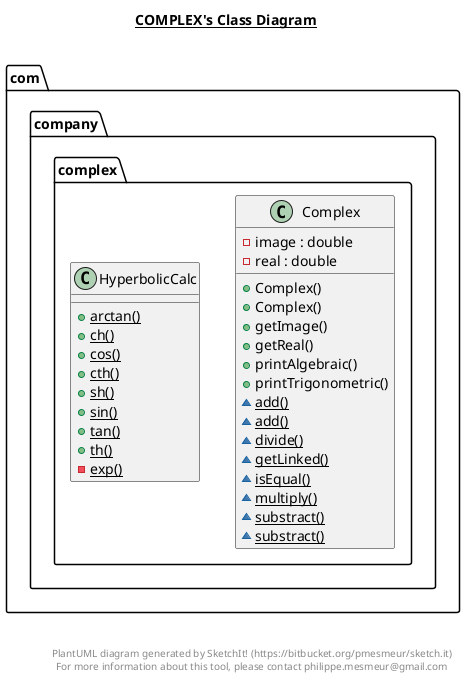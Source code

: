 @startuml

title __COMPLEX's Class Diagram__\n

  namespace com.company {
    namespace complex {
      class com.company.complex.Complex {
          - image : double
          - real : double
          + Complex()
          + Complex()
          + getImage()
          + getReal()
          + printAlgebraic()
          + printTrigonometric()
          {static} ~ add()
          {static} ~ add()
          {static} ~ divide()
          {static} ~ getLinked()
          {static} ~ isEqual()
          {static} ~ multiply()
          {static} ~ substract()
          {static} ~ substract()
      }
    }
  }
  

  namespace com.company {
    namespace complex {
      class com.company.complex.HyperbolicCalc {
          {static} + arctan()
          {static} + ch()
          {static} + cos()
          {static} + cth()
          {static} + sh()
          {static} + sin()
          {static} + tan()
          {static} + th()
          {static} - exp()
      }
    }
  }
  



right footer


PlantUML diagram generated by SketchIt! (https://bitbucket.org/pmesmeur/sketch.it)
For more information about this tool, please contact philippe.mesmeur@gmail.com
endfooter

@enduml
